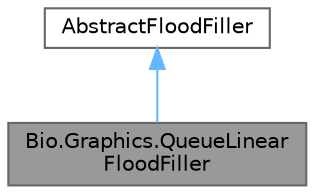 digraph "Bio.Graphics.QueueLinearFloodFiller"
{
 // LATEX_PDF_SIZE
  bgcolor="transparent";
  edge [fontname=Helvetica,fontsize=10,labelfontname=Helvetica,labelfontsize=10];
  node [fontname=Helvetica,fontsize=10,shape=box,height=0.2,width=0.4];
  Node1 [label="Bio.Graphics.QueueLinear\lFloodFiller",height=0.2,width=0.4,color="gray40", fillcolor="grey60", style="filled", fontcolor="black",tooltip="Implements the QueueLinear flood fill algorithm using array-based pixel manipulation."];
  Node2 -> Node1 [dir="back",color="steelblue1",style="solid"];
  Node2 [label="AbstractFloodFiller",height=0.2,width=0.4,color="gray40", fillcolor="white", style="filled",URL="$class_bio_1_1_graphics_1_1_abstract_flood_filler.html",tooltip="The base class that the flood fill algorithms inherit from. Implements the basic flood filler functio..."];
}
